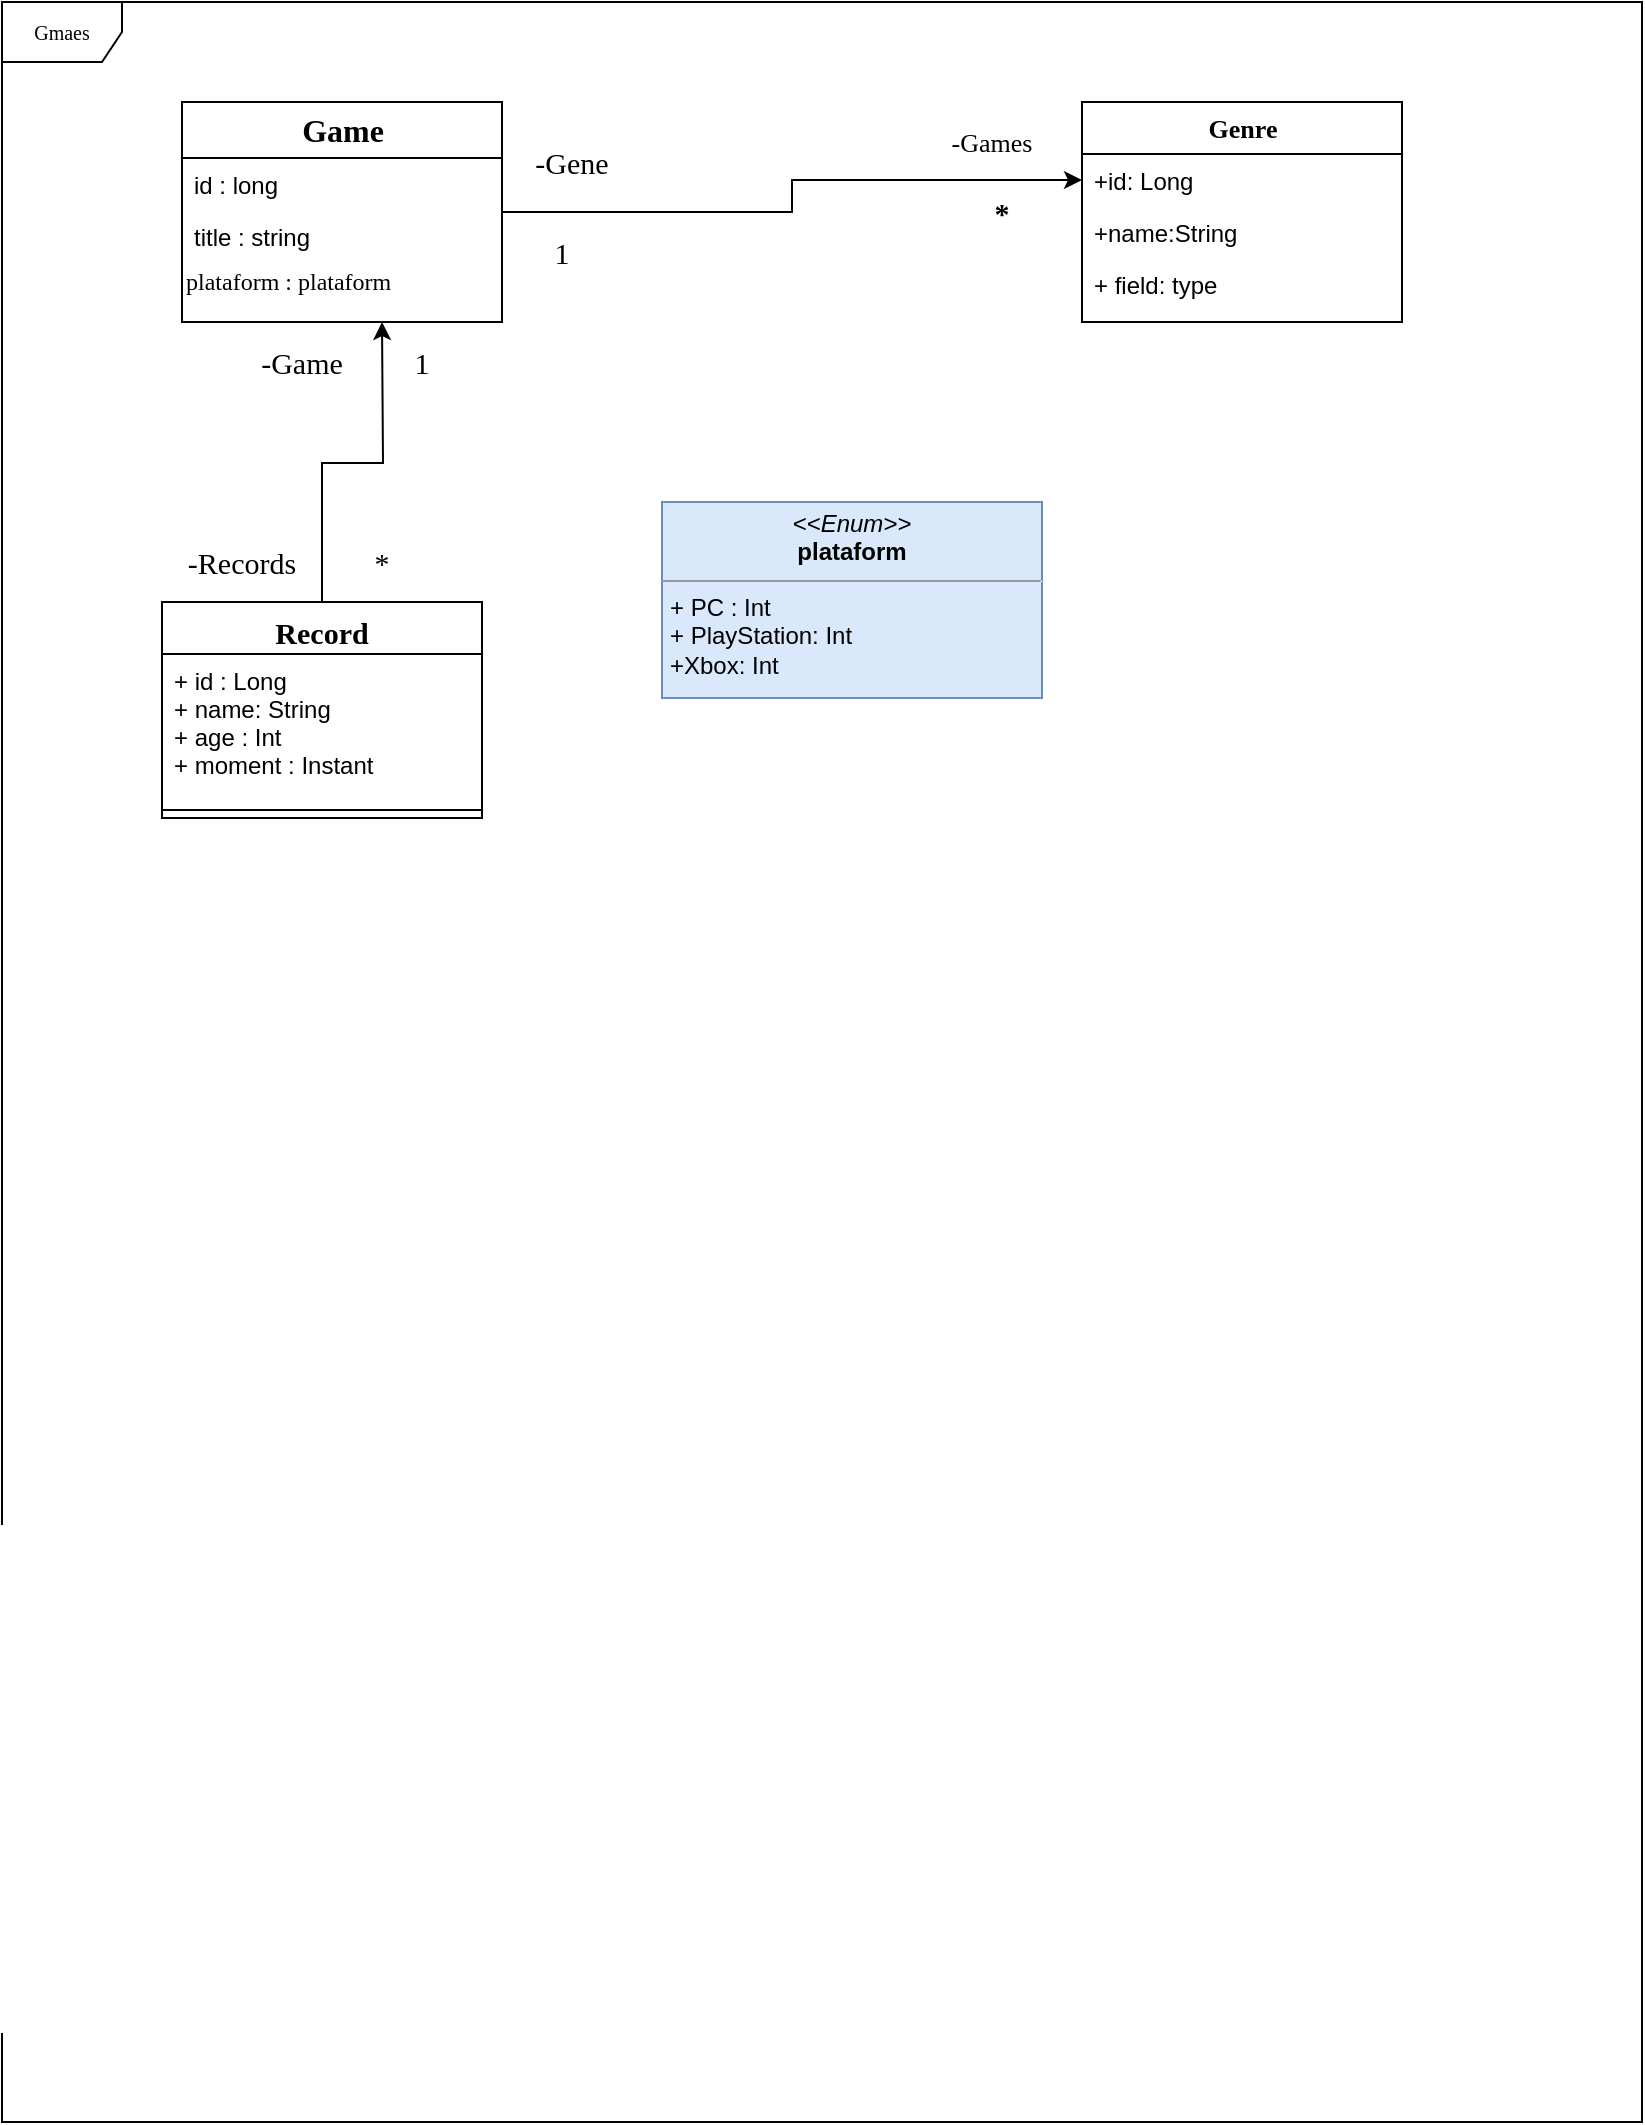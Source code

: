 <mxfile version="13.6.10" type="github">
  <diagram name="Page-1" id="c4acf3e9-155e-7222-9cf6-157b1a14988f">
    <mxGraphModel dx="868" dy="482" grid="1" gridSize="10" guides="1" tooltips="1" connect="1" arrows="1" fold="1" page="1" pageScale="1" pageWidth="850" pageHeight="1100" background="#ffffff" math="0" shadow="0">
      <root>
        <mxCell id="0" />
        <mxCell id="1" parent="0" />
        <mxCell id="17acba5748e5396b-1" value="Gmaes" style="shape=umlFrame;whiteSpace=wrap;html=1;rounded=0;shadow=0;comic=0;labelBackgroundColor=none;strokeWidth=1;fontFamily=Verdana;fontSize=10;align=center;" parent="1" vertex="1">
          <mxGeometry x="10" y="10" width="820" height="1060" as="geometry" />
        </mxCell>
        <mxCell id="5d2195bd80daf111-18" value="&lt;p style=&quot;margin: 0px ; margin-top: 4px ; text-align: center&quot;&gt;&lt;i&gt;&amp;lt;&amp;lt;Enum&amp;gt;&amp;gt;&lt;/i&gt;&lt;br&gt;&lt;b&gt;plataform&lt;/b&gt;&lt;/p&gt;&lt;hr size=&quot;1&quot;&gt;&lt;p style=&quot;margin: 0px ; margin-left: 4px&quot;&gt;+ PC : Int&lt;br&gt;+ PlayStation: Int&lt;/p&gt;&lt;p style=&quot;margin: 0px ; margin-left: 4px&quot;&gt;+Xbox: Int&lt;/p&gt;" style="verticalAlign=top;align=left;overflow=fill;fontSize=12;fontFamily=Helvetica;html=1;rounded=0;shadow=0;comic=0;labelBackgroundColor=none;strokeWidth=1;fillColor=#dae8fc;strokeColor=#6c8ebf;" parent="1" vertex="1">
          <mxGeometry x="340" y="260" width="190" height="98" as="geometry" />
        </mxCell>
        <mxCell id="qiCtA2GNu0CPB8uBIPcY-8" style="edgeStyle=orthogonalEdgeStyle;rounded=0;orthogonalLoop=1;jettySize=auto;html=1;entryX=0;entryY=0.5;entryDx=0;entryDy=0;fontFamily=Tahoma;fontSize=13;" edge="1" parent="1" source="17acba5748e5396b-20" target="17acba5748e5396b-31">
          <mxGeometry relative="1" as="geometry" />
        </mxCell>
        <mxCell id="17acba5748e5396b-20" value="Game" style="swimlane;html=1;fontStyle=1;childLayout=stackLayout;horizontal=1;startSize=28;fillColor=none;horizontalStack=0;resizeParent=1;resizeLast=0;collapsible=1;marginBottom=0;swimlaneFillColor=#ffffff;rounded=0;shadow=0;comic=0;labelBackgroundColor=none;strokeWidth=1;fontFamily=Tahoma;fontSize=16;align=center;" parent="1" vertex="1">
          <mxGeometry x="100" y="60" width="160" height="110" as="geometry">
            <mxRectangle x="340" y="110" width="80" height="28" as="alternateBounds" />
          </mxGeometry>
        </mxCell>
        <mxCell id="17acba5748e5396b-24" value="id : long" style="text;html=1;strokeColor=none;fillColor=none;align=left;verticalAlign=top;spacingLeft=4;spacingRight=4;whiteSpace=wrap;overflow=hidden;rotatable=0;points=[[0,0.5],[1,0.5]];portConstraint=eastwest;" parent="17acba5748e5396b-20" vertex="1">
          <mxGeometry y="28" width="160" height="26" as="geometry" />
        </mxCell>
        <mxCell id="17acba5748e5396b-26" value="title : string" style="text;html=1;strokeColor=none;fillColor=none;align=left;verticalAlign=top;spacingLeft=4;spacingRight=4;whiteSpace=wrap;overflow=hidden;rotatable=0;points=[[0,0.5],[1,0.5]];portConstraint=eastwest;" parent="17acba5748e5396b-20" vertex="1">
          <mxGeometry y="54" width="160" height="26" as="geometry" />
        </mxCell>
        <mxCell id="qiCtA2GNu0CPB8uBIPcY-1" value="plataform : plataform" style="text;html=1;strokeColor=none;fillColor=none;align=left;verticalAlign=middle;whiteSpace=wrap;rounded=0;fontFamily=Tahoma;fontSize=12;" vertex="1" parent="17acba5748e5396b-20">
          <mxGeometry y="80" width="160" height="20" as="geometry" />
        </mxCell>
        <mxCell id="17acba5748e5396b-30" value="Genre" style="swimlane;html=1;fontStyle=1;childLayout=stackLayout;horizontal=1;startSize=26;fillColor=none;horizontalStack=0;resizeParent=1;resizeLast=0;collapsible=1;marginBottom=0;swimlaneFillColor=#ffffff;rounded=0;shadow=0;comic=0;labelBackgroundColor=none;strokeWidth=1;fontFamily=Verdana;fontSize=13;align=center;" parent="1" vertex="1">
          <mxGeometry x="550" y="60" width="160" height="110" as="geometry" />
        </mxCell>
        <mxCell id="17acba5748e5396b-31" value="+id: Long" style="text;html=1;strokeColor=none;fillColor=none;align=left;verticalAlign=top;spacingLeft=4;spacingRight=4;whiteSpace=wrap;overflow=hidden;rotatable=0;points=[[0,0.5],[1,0.5]];portConstraint=eastwest;" parent="17acba5748e5396b-30" vertex="1">
          <mxGeometry y="26" width="160" height="26" as="geometry" />
        </mxCell>
        <mxCell id="17acba5748e5396b-32" value="+name:String" style="text;html=1;strokeColor=none;fillColor=none;align=left;verticalAlign=top;spacingLeft=4;spacingRight=4;whiteSpace=wrap;overflow=hidden;rotatable=0;points=[[0,0.5],[1,0.5]];portConstraint=eastwest;" parent="17acba5748e5396b-30" vertex="1">
          <mxGeometry y="52" width="160" height="26" as="geometry" />
        </mxCell>
        <mxCell id="17acba5748e5396b-33" value="+ field: type" style="text;html=1;strokeColor=none;fillColor=none;align=left;verticalAlign=top;spacingLeft=4;spacingRight=4;whiteSpace=wrap;overflow=hidden;rotatable=0;points=[[0,0.5],[1,0.5]];portConstraint=eastwest;" parent="17acba5748e5396b-30" vertex="1">
          <mxGeometry y="78" width="160" height="26" as="geometry" />
        </mxCell>
        <mxCell id="qiCtA2GNu0CPB8uBIPcY-9" value="-Games" style="text;html=1;strokeColor=none;fillColor=none;align=center;verticalAlign=middle;whiteSpace=wrap;rounded=0;fontFamily=Tahoma;fontSize=13;" vertex="1" parent="1">
          <mxGeometry x="470" y="70" width="70" height="20" as="geometry" />
        </mxCell>
        <mxCell id="qiCtA2GNu0CPB8uBIPcY-10" value="*" style="text;html=1;strokeColor=none;fillColor=none;align=center;verticalAlign=middle;whiteSpace=wrap;rounded=0;fontFamily=Tahoma;fontSize=15;fontStyle=1" vertex="1" parent="1">
          <mxGeometry x="490" y="105" width="40" height="20" as="geometry" />
        </mxCell>
        <mxCell id="qiCtA2GNu0CPB8uBIPcY-11" value="-Gene" style="text;html=1;strokeColor=none;fillColor=none;align=center;verticalAlign=middle;whiteSpace=wrap;rounded=0;fontFamily=Tahoma;fontSize=15;" vertex="1" parent="1">
          <mxGeometry x="270" y="80" width="50" height="20" as="geometry" />
        </mxCell>
        <mxCell id="qiCtA2GNu0CPB8uBIPcY-12" value="1" style="text;html=1;strokeColor=none;fillColor=none;align=center;verticalAlign=middle;whiteSpace=wrap;rounded=0;fontFamily=Tahoma;fontSize=15;" vertex="1" parent="1">
          <mxGeometry x="270" y="125" width="40" height="20" as="geometry" />
        </mxCell>
        <mxCell id="qiCtA2GNu0CPB8uBIPcY-17" style="edgeStyle=orthogonalEdgeStyle;rounded=0;orthogonalLoop=1;jettySize=auto;html=1;fontFamily=Tahoma;fontSize=15;" edge="1" parent="1" source="qiCtA2GNu0CPB8uBIPcY-13">
          <mxGeometry relative="1" as="geometry">
            <mxPoint x="200" y="170" as="targetPoint" />
          </mxGeometry>
        </mxCell>
        <mxCell id="qiCtA2GNu0CPB8uBIPcY-13" value="Record" style="swimlane;fontStyle=1;align=center;verticalAlign=top;childLayout=stackLayout;horizontal=1;startSize=26;horizontalStack=0;resizeParent=1;resizeParentMax=0;resizeLast=0;collapsible=1;marginBottom=0;fontFamily=Tahoma;fontSize=15;" vertex="1" parent="1">
          <mxGeometry x="90" y="310" width="160" height="108" as="geometry" />
        </mxCell>
        <mxCell id="qiCtA2GNu0CPB8uBIPcY-14" value="+ id : Long&#xa;+ name: String&#xa;+ age : Int&#xa;+ moment : Instant" style="text;strokeColor=none;fillColor=none;align=left;verticalAlign=top;spacingLeft=4;spacingRight=4;overflow=hidden;rotatable=0;points=[[0,0.5],[1,0.5]];portConstraint=eastwest;" vertex="1" parent="qiCtA2GNu0CPB8uBIPcY-13">
          <mxGeometry y="26" width="160" height="74" as="geometry" />
        </mxCell>
        <mxCell id="qiCtA2GNu0CPB8uBIPcY-15" value="" style="line;strokeWidth=1;fillColor=none;align=left;verticalAlign=middle;spacingTop=-1;spacingLeft=3;spacingRight=3;rotatable=0;labelPosition=right;points=[];portConstraint=eastwest;" vertex="1" parent="qiCtA2GNu0CPB8uBIPcY-13">
          <mxGeometry y="100" width="160" height="8" as="geometry" />
        </mxCell>
        <mxCell id="qiCtA2GNu0CPB8uBIPcY-18" value="1" style="text;html=1;strokeColor=none;fillColor=none;align=center;verticalAlign=middle;whiteSpace=wrap;rounded=0;fontFamily=Tahoma;fontSize=15;" vertex="1" parent="1">
          <mxGeometry x="200" y="180" width="40" height="20" as="geometry" />
        </mxCell>
        <mxCell id="qiCtA2GNu0CPB8uBIPcY-19" value="-Game" style="text;html=1;strokeColor=none;fillColor=none;align=center;verticalAlign=middle;whiteSpace=wrap;rounded=0;fontFamily=Tahoma;fontSize=15;" vertex="1" parent="1">
          <mxGeometry x="130" y="180" width="60" height="20" as="geometry" />
        </mxCell>
        <mxCell id="qiCtA2GNu0CPB8uBIPcY-20" value="*" style="text;html=1;strokeColor=none;fillColor=none;align=center;verticalAlign=middle;whiteSpace=wrap;rounded=0;fontFamily=Tahoma;fontSize=15;" vertex="1" parent="1">
          <mxGeometry x="180" y="280" width="40" height="20" as="geometry" />
        </mxCell>
        <mxCell id="qiCtA2GNu0CPB8uBIPcY-21" value="-Records" style="text;html=1;strokeColor=none;fillColor=none;align=center;verticalAlign=middle;whiteSpace=wrap;rounded=0;fontFamily=Tahoma;fontSize=15;" vertex="1" parent="1">
          <mxGeometry x="90" y="280" width="80" height="20" as="geometry" />
        </mxCell>
      </root>
    </mxGraphModel>
  </diagram>
</mxfile>
